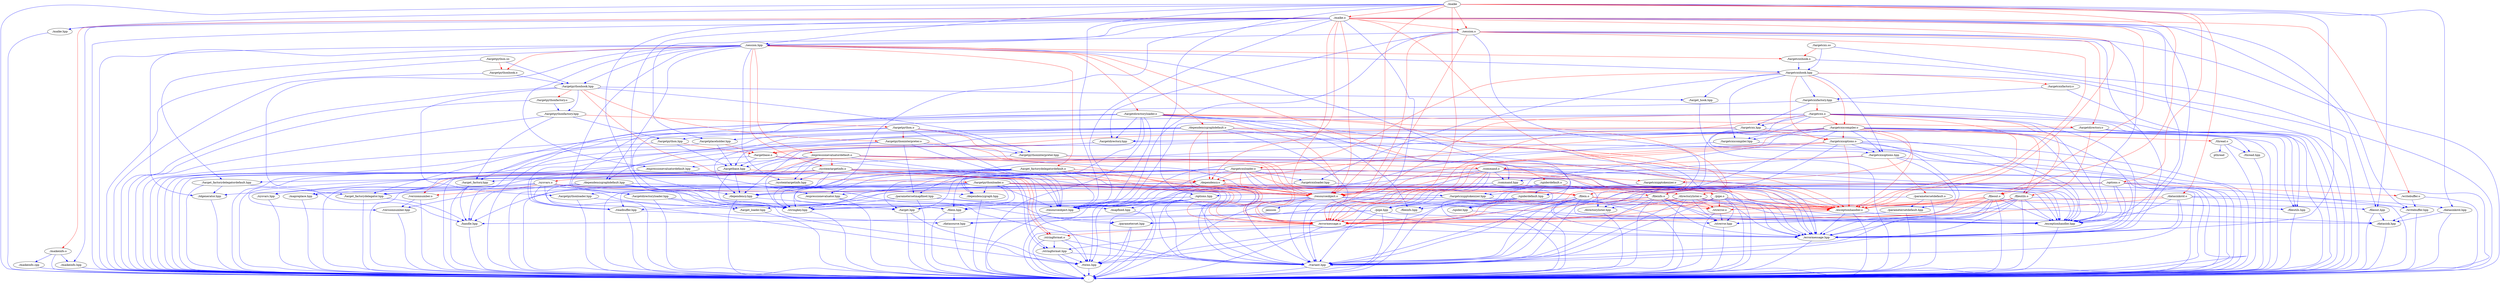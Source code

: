 digraph DependencyGraph
	{
	"./mapreplace.hpp"->"."[color="blue"];
	"./versionnumber.hpp"->"."[color="blue"];
	"./targetcxx.o"->"."[color="blue"];
	"./targetcxx.o"->"./targetcxx.hpp"[color="blue"];
	"./targetcxx.o"->"./resourceobject.hpp"[color="blue"];
	"./targetcxx.o"->"./resourceobject.o"[color="red"];
	"./targetcxx.o"->"./stringkey.hpp"[color="blue"];
	"./targetcxx.o"->"./errormessage.hpp"[color="blue"];
	"./targetcxx.o"->"./errormessage.o"[color="red"];
	"./targetcxx.o"->"./variant.hpp"[color="blue"];
	"./targetcxx.o"->"./exceptionhandler.hpp"[color="blue"];
	"./targetcxx.o"->"./exceptionhandler.o"[color="red"];
	"./targetcxx.o"->"./targetcxxcompiler.hpp"[color="blue"];
	"./targetcxx.o"->"./targetcxxcompiler.o"[color="red"];
	"./targetcxx.o"->"./fileutils.hpp"[color="blue"];
	"./targetcxx.o"->"./fileutils.o"[color="red"];
	"./systemtargetinfo.o"->"."[color="blue"];
	"./systemtargetinfo.o"->"./systemtargetinfo.hpp"[color="blue"];
	"./systemtargetinfo.o"->"./resourceobject.hpp"[color="blue"];
	"./systemtargetinfo.o"->"./resourceobject.o"[color="red"];
	"./systemtargetinfo.o"->"./sysvars.hpp"[color="blue"];
	"./systemtargetinfo.o"->"./sysvars.o"[color="red"];
	"./systemtargetinfo.o"->"./stringkey.hpp"[color="blue"];
	"./systemtargetinfo.o"->"./variant.hpp"[color="blue"];
	"./systemtargetinfo.o"->"./stringformat.hpp"[color="blue"];
	"./systemtargetinfo.o"->"./stringformat.o"[color="red"];
	"./systemtargetinfo.o"->"./mapreplace.hpp"[color="blue"];
	"./systemtargetinfo.o"->"./stringformat.hpp"[color="blue"];
	"./systemtargetinfo.o"->"./stringformat.o"[color="red"];
	"./datasinkstd.hpp"->"."[color="blue"];
	"./datasinkstd.hpp"->"./datasink.hpp"[color="blue"];
	"./mapfixed.hpp"->"."[color="blue"];
	"./targetpythoninterpreter.o"->"."[color="blue"];
	"./targetpythoninterpreter.o"->"./targetpythoninterpreter.hpp"[color="blue"];
	"./targetpythoninterpreter.o"->"./resourceobject.hpp"[color="blue"];
	"./targetpythoninterpreter.o"->"./resourceobject.o"[color="red"];
	"./targetpythoninterpreter.o"->"./parametersetmapfixed.hpp"[color="blue"];
	"./targetpythoninterpreter.o"->"./readbuffer.hpp"[color="blue"];
	"./pipe.hpp"->"."[color="blue"];
	"./pipe.hpp"->"./datasource.hpp"[color="blue"];
	"./pipe.hpp"->"./datasink.hpp"[color="blue"];
	"./pipe.hpp"->"./twins.hpp"[color="blue"];
	"./pipe.hpp"->"./handle.hpp"[color="blue"];
	"./systemtargetinfo.hpp"->"."[color="blue"];
	"./systemtargetinfo.hpp"->"./parameterset.hpp"[color="blue"];
	"./exceptionhandler.hpp"->"."[color="blue"];
	"./readbuffer.hpp"->"."[color="blue"];
	"./readbuffer.hpp"->"./datasource.hpp"[color="blue"];
	"./thread.hpp"->"."[color="blue"];
	"./targetcxxfactory.o"->"."[color="blue"];
	"./targetcxxfactory.o"->"./targetcxxfactory.hpp"[color="blue"];
	"./options.hpp"->"."[color="blue"];
	"./options.hpp"->"./twins.hpp"[color="blue"];
	"./options.hpp"->"./mapfixed.hpp"[color="blue"];
	"./options.hpp"->"./stringkey.hpp"[color="blue"];
	"./fileutils.o"->"."[color="blue"];
	"./fileutils.o"->"./fileutils.hpp"[color="blue"];
	"./fileutils.o"->"./errormessage.hpp"[color="blue"];
	"./fileutils.o"->"./errormessage.o"[color="red"];
	"./fileutils.o"->"./variant.hpp"[color="blue"];
	"./fileutils.o"->"./exceptionhandler.hpp"[color="blue"];
	"./fileutils.o"->"./exceptionhandler.o"[color="red"];
	"./fileutils.o"->"./strerror.hpp"[color="blue"];
	"./fileutils.o"->"./strerror.o"[color="red"];
	"./target_hook.hpp"->"."[color="blue"];
	"./stringformat.o"->"."[color="blue"];
	"./stringformat.o"->"./stringformat.hpp"[color="blue"];
	"./stringformat.o"->"./variant.hpp"[color="blue"];
	"./stringformat.o"->"./twins.hpp"[color="blue"];
	"./writebuffer.hpp"->"."[color="blue"];
	"./writebuffer.hpp"->"./datasink.hpp"[color="blue"];
	"./versionnumber.o"->"."[color="blue"];
	"./versionnumber.o"->"./versionnumber.hpp"[color="blue"];
	"./targetcxxoptions.hpp"->"."[color="blue"];
	"./targetcxxoptions.hpp"->"./command.hpp"[color="blue"];
	"./targetcxxoptions.hpp"->"./command.o"[color="red"];
	"./targetcxxoptions.hpp"->"./parametersetdefault.hpp"[color="blue"];
	"./targetcxxoptions.hpp"->"./parametersetdefault.o"[color="red"];
	"./parametersetmapfixed.hpp"->"."[color="blue"];
	"./parametersetmapfixed.hpp"->"./parameterset.hpp"[color="blue"];
	"./parametersetmapfixed.hpp"->"./stringkey.hpp"[color="blue"];
	"./parametersetmapfixed.hpp"->"./mapfixed.hpp"[color="blue"];
	"./parametersetdefault.o"->"."[color="blue"];
	"./parametersetdefault.o"->"./parametersetdefault.hpp"[color="blue"];
	"./parametersetdefault.o"->"./stringkey.hpp"[color="blue"];
	"./command.hpp"->"."[color="blue"];
	"./command.hpp"->"./pipe.hpp"[color="blue"];
	"./command.hpp"->"./pipe.o"[color="red"];
	"./command.hpp"->"./twins.hpp"[color="blue"];
	"./directorylister.o"->"."[color="blue"];
	"./directorylister.o"->"./directorylister.hpp"[color="blue"];
	"./directorylister.o"->"./errormessage.hpp"[color="blue"];
	"./directorylister.o"->"./errormessage.o"[color="red"];
	"./directorylister.o"->"./variant.hpp"[color="blue"];
	"./directorylister.o"->"./exceptionhandler.hpp"[color="blue"];
	"./directorylister.o"->"./exceptionhandler.o"[color="red"];
	"./directorylister.o"->"./strerror.hpp"[color="blue"];
	"./directorylister.o"->"./strerror.o"[color="red"];
	"./targetpythonhook.o"->"."[color="blue"];
	"./targetpythonhook.o"->"./targetpythonhook.hpp"[color="blue"];
	"./target_factorydelegatordefault.o"->"."[color="blue"];
	"./target_factorydelegatordefault.o"->"./target_factorydelegatordefault.hpp"[color="blue"];
	"./target_factorydelegatordefault.o"->"./resourceobject.hpp"[color="blue"];
	"./target_factorydelegatordefault.o"->"./resourceobject.o"[color="red"];
	"./target_factorydelegatordefault.o"->"./exceptionhandler.hpp"[color="blue"];
	"./target_factorydelegatordefault.o"->"./exceptionhandler.o"[color="red"];
	"./target_factorydelegatordefault.o"->"./errormessage.hpp"[color="blue"];
	"./target_factorydelegatordefault.o"->"./errormessage.o"[color="red"];
	"./target_factorydelegatordefault.o"->"./variant.hpp"[color="blue"];
	"./target_factorydelegatordefault.o"->"./stringkey.hpp"[color="blue"];
	"./target_factorydelegatordefault.o"->"./target_factory.hpp"[color="blue"];
	"./target_factorydelegatordefault.o"->"./target.hpp"[color="blue"];
	"./target_factorydelegatordefault.o"->"./expressionevaluator.hpp"[color="blue"];
	"./target_factorydelegatordefault.o"->"./dependency.hpp"[color="blue"];
	"./target_factorydelegatordefault.o"->"./dependency.o"[color="red"];
	"./dependencygraph.hpp"->"."[color="blue"];
	"./fileout.o"->"."[color="blue"];
	"./fileout.o"->"./fileout.hpp"[color="blue"];
	"./fileout.o"->"./errormessage.hpp"[color="blue"];
	"./fileout.o"->"./errormessage.o"[color="red"];
	"./fileout.o"->"./exceptionhandler.hpp"[color="blue"];
	"./fileout.o"->"./exceptionhandler.o"[color="red"];
	"./fileout.o"->"./variant.hpp"[color="blue"];
	"./fileout.o"->"./strerror.hpp"[color="blue"];
	"./fileout.o"->"./strerror.o"[color="red"];
	"./target_loader.hpp"->"."[color="blue"];
	"./writebuffer.o"->"."[color="blue"];
	"./writebuffer.o"->"./writebuffer.hpp"[color="blue"];
	"./targetpythonfactory.hpp"->"."[color="blue"];
	"./targetpythonfactory.hpp"->"./target_factory.hpp"[color="blue"];
	"./targetpythonfactory.hpp"->"./targetpython.hpp"[color="blue"];
	"./targetpythonfactory.hpp"->"./targetpython.o"[color="red"];
	"./spiderdefault.hpp"->"."[color="blue"];
	"./spiderdefault.hpp"->"./spider.hpp"[color="blue"];
	"./spiderdefault.hpp"->"./stringkey.hpp"[color="blue"];
	"./spiderdefault.hpp"->"./twins.hpp"[color="blue"];
	"./session.hpp"->"."[color="blue"];
	"./session.hpp"->"./systemtargetinfo.hpp"[color="blue"];
	"./session.hpp"->"./systemtargetinfo.o"[color="red"];
	"./session.hpp"->"./targetdirectoryloader.hpp"[color="blue"];
	"./session.hpp"->"./targetdirectoryloader.o"[color="red"];
	"./session.hpp"->"./handle.hpp"[color="blue"];
	"./session.hpp"->"./expressionevaluatordefault.hpp"[color="blue"];
	"./session.hpp"->"./expressionevaluatordefault.o"[color="red"];
	"./session.hpp"->"./idgenerator.hpp"[color="blue"];
	"./session.hpp"->"./spiderdefault.hpp"[color="blue"];
	"./session.hpp"->"./spiderdefault.o"[color="red"];
	"./session.hpp"->"./dependencygraphdefault.hpp"[color="blue"];
	"./session.hpp"->"./dependencygraphdefault.o"[color="red"];
	"./session.hpp"->"./targetcxxhook.hpp"[color="blue"];
	"./session.hpp"->"./targetcxxhook.o"[color="red"];
	"./session.hpp"->"./targetpythonhook.hpp"[color="blue"];
	"./session.hpp"->"./targetpythonhook.o"[color="red"];
	"./session.hpp"->"./target_factorydelegatordefault.hpp"[color="blue"];
	"./session.hpp"->"./target_factorydelegatordefault.o"[color="red"];
	"./resourceobject.o"->"jansson"[color="blue"];
	"./resourceobject.o"->"."[color="blue"];
	"./resourceobject.o"->"./resourceobject.hpp"[color="blue"];
	"./resourceobject.o"->"./errormessage.hpp"[color="blue"];
	"./resourceobject.o"->"./errormessage.o"[color="red"];
	"./resourceobject.o"->"./datasource.hpp"[color="blue"];
	"./resourceobject.o"->"./variant.hpp"[color="blue"];
	"./resourceobject.o"->"./exceptionhandler.hpp"[color="blue"];
	"./resourceobject.o"->"./exceptionhandler.o"[color="red"];
	"./resourceobject.o"->"./datasink.hpp"[color="blue"];
	"./target_factory.hpp"->"."[color="blue"];
	"./target_factory.hpp"->"./handle.hpp"[color="blue"];
	"./thread.o"->"pthread"[color="blue"];
	"./thread.o"->"."[color="blue"];
	"./thread.o"->"./thread.hpp"[color="blue"];
	"./targetcxxpptokenizer.o"->"."[color="blue"];
	"./targetcxxpptokenizer.o"->"./targetcxxpptokenizer.hpp"[color="blue"];
	"./targetpythonfactory.o"->"."[color="blue"];
	"./targetpythonfactory.o"->"./targetpythonfactory.hpp"[color="blue"];
	"./pipe.o"->"."[color="blue"];
	"./pipe.o"->"./pipe.hpp"[color="blue"];
	"./pipe.o"->"./errormessage.hpp"[color="blue"];
	"./pipe.o"->"./errormessage.o"[color="red"];
	"./pipe.o"->"./variant.hpp"[color="blue"];
	"./pipe.o"->"./exceptionhandler.hpp"[color="blue"];
	"./pipe.o"->"./exceptionhandler.o"[color="red"];
	"./pipe.o"->"./strerror.hpp"[color="blue"];
	"./pipe.o"->"./strerror.o"[color="red"];
	"./expressionevaluator.hpp"->"."[color="blue"];
	"./expressionevaluator.hpp"->"./variant.hpp"[color="blue"];
	"./sysvars.hpp"->"."[color="blue"];
	"./dependencygraphdefault.hpp"->"."[color="blue"];
	"./dependencygraphdefault.hpp"->"./dependencygraph.hpp"[color="blue"];
	"./dependencygraphdefault.hpp"->"./stringkey.hpp"[color="blue"];
	"./dependencygraphdefault.hpp"->"./handle.hpp"[color="blue"];
	"./dependencygraphdefault.hpp"->"./twins.hpp"[color="blue"];
	"./dependencygraphdefault.hpp"->"./idgenerator.hpp"[color="blue"];
	"./maike.hpp"->"."[color="blue"];
	"./idgenerator.hpp"->"."[color="blue"];
	"./stringkey.hpp"->"."[color="blue"];
	"./targetdirectoryloader.hpp"->"."[color="blue"];
	"./targetdirectoryloader.hpp"->"./target_loader.hpp"[color="blue"];
	"./targetdirectoryloader.hpp"->"./stringkey.hpp"[color="blue"];
	"./targetpython.so"->"."[color="blue"];
	"./targetpython.so"->"./targetpythonhook.hpp"[color="blue"];
	"./targetpython.so"->"./targetpythonhook.o"[color="red"];
	"./parametersetdefault.hpp"->"."[color="blue"];
	"./parametersetdefault.hpp"->"./parameterset.hpp"[color="blue"];
	"./targetcxxhook.hpp"->"."[color="blue"];
	"./targetcxxhook.hpp"->"./target_hook.hpp"[color="blue"];
	"./targetcxxhook.hpp"->"./targetcxxcompiler.hpp"[color="blue"];
	"./targetcxxhook.hpp"->"./targetcxxcompiler.o"[color="red"];
	"./targetcxxhook.hpp"->"./targetcxxoptions.hpp"[color="blue"];
	"./targetcxxhook.hpp"->"./targetcxxoptions.o"[color="red"];
	"./targetcxxhook.hpp"->"./targetcxxloader.hpp"[color="blue"];
	"./targetcxxhook.hpp"->"./targetcxxloader.o"[color="red"];
	"./targetcxxhook.hpp"->"./targetcxxfactory.hpp"[color="blue"];
	"./targetcxxhook.hpp"->"./targetcxxfactory.o"[color="red"];
	"./target.hpp"->"."[color="blue"];
	"./target.hpp"->"./twins.hpp"[color="blue"];
	"./targetdirectory.o"->"."[color="blue"];
	"./targetdirectory.o"->"./targetdirectory.hpp"[color="blue"];
	"./targetdirectory.o"->"./fileutils.hpp"[color="blue"];
	"./targetdirectory.o"->"./fileutils.o"[color="red"];
	"./targetpythonloader.o"->"."[color="blue"];
	"./targetpythonloader.o"->"./targetpythonloader.hpp"[color="blue"];
	"./targetpythonloader.o"->"./readbuffer.hpp"[color="blue"];
	"./targetpythonloader.o"->"./filein.hpp"[color="blue"];
	"./targetpythonloader.o"->"./filein.o"[color="red"];
	"./targetpythonloader.o"->"./resourceobject.hpp"[color="blue"];
	"./targetpythonloader.o"->"./resourceobject.o"[color="red"];
	"./targetpythonloader.o"->"./exceptionhandler.hpp"[color="blue"];
	"./targetpythonloader.o"->"./exceptionhandler.o"[color="red"];
	"./targetpythonloader.o"->"./errormessage.hpp"[color="blue"];
	"./targetpythonloader.o"->"./errormessage.o"[color="red"];
	"./targetpythonloader.o"->"./variant.hpp"[color="blue"];
	"./targetpythonloader.o"->"./expressionevaluator.hpp"[color="blue"];
	"./targetpythonloader.o"->"./target_factorydelegator.hpp"[color="blue"];
	"./targetpythonloader.o"->"./dependencygraph.hpp"[color="blue"];
	"./targetpythonloader.o"->"./target.hpp"[color="blue"];
	"./targetcxxcompiler.o"->"."[color="blue"];
	"./targetcxxcompiler.o"->"./targetcxxcompiler.hpp"[color="blue"];
	"./targetcxxcompiler.o"->"./targetcxxoptions.hpp"[color="blue"];
	"./targetcxxcompiler.o"->"./targetcxxoptions.o"[color="red"];
	"./targetcxxcompiler.o"->"./dependency.hpp"[color="blue"];
	"./targetcxxcompiler.o"->"./dependency.o"[color="red"];
	"./targetcxxcompiler.o"->"./fileutils.hpp"[color="blue"];
	"./targetcxxcompiler.o"->"./fileutils.o"[color="red"];
	"./targetcxxcompiler.o"->"./readbuffer.hpp"[color="blue"];
	"./targetcxxcompiler.o"->"./thread.hpp"[color="blue"];
	"./targetcxxcompiler.o"->"./thread.o"[color="red"];
	"./targetcxxcompiler.o"->"./targetcxxpptokenizer.hpp"[color="blue"];
	"./targetcxxcompiler.o"->"./targetcxxpptokenizer.o"[color="red"];
	"./targetcxxcompiler.o"->"./errormessage.hpp"[color="blue"];
	"./targetcxxcompiler.o"->"./errormessage.o"[color="red"];
	"./targetcxxcompiler.o"->"./variant.hpp"[color="blue"];
	"./targetcxxcompiler.o"->"./exceptionhandler.hpp"[color="blue"];
	"./targetcxxcompiler.o"->"./exceptionhandler.o"[color="red"];
	"./targetcxxcompiler.o"->"./parametersetmapfixed.hpp"[color="blue"];
	"./targetpythonloader.hpp"->"."[color="blue"];
	"./targetpythonloader.hpp"->"./target_loader.hpp"[color="blue"];
	"./parameterset.hpp"->"."[color="blue"];
	"./parameterset.hpp"->"./twins.hpp"[color="blue"];
	"./targetbase.o"->"."[color="blue"];
	"./targetbase.o"->"./targetbase.hpp"[color="blue"];
	"./targetbase.o"->"./resourceobject.hpp"[color="blue"];
	"./targetbase.o"->"./resourceobject.o"[color="red"];
	"./targetcxxoptions.o"->"."[color="blue"];
	"./targetcxxoptions.o"->"./targetcxxoptions.hpp"[color="blue"];
	"./targetcxxoptions.o"->"./resourceobject.hpp"[color="blue"];
	"./targetcxxoptions.o"->"./resourceobject.o"[color="red"];
	"./targetcxxoptions.o"->"./exceptionhandler.hpp"[color="blue"];
	"./targetcxxoptions.o"->"./exceptionhandler.o"[color="red"];
	"./targetcxxoptions.o"->"./errormessage.hpp"[color="blue"];
	"./targetcxxoptions.o"->"./errormessage.o"[color="red"];
	"./targetcxxoptions.o"->"./variant.hpp"[color="blue"];
	"./targetcxxhook.o"->"."[color="blue"];
	"./targetcxxhook.o"->"./targetcxxhook.hpp"[color="blue"];
	"./fileutils.hpp"->"."[color="blue"];
	"./handle.hpp"->"."[color="blue"];
	"./maike"->"."[color="blue"];
	"./maike"->"./errormessage.hpp"[color="blue"];
	"./maike"->"./errormessage.o"[color="red"];
	"./maike"->"./options.hpp"[color="blue"];
	"./maike"->"./options.o"[color="red"];
	"./maike"->"./datasinkstd.hpp"[color="blue"];
	"./maike"->"./datasinkstd.o"[color="red"];
	"./maike"->"./fileout.hpp"[color="blue"];
	"./maike"->"./fileout.o"[color="red"];
	"./maike"->"./resourceobject.hpp"[color="blue"];
	"./maike"->"./resourceobject.o"[color="red"];
	"./maike"->"./session.hpp"[color="blue"];
	"./maike"->"./session.o"[color="red"];
	"./maike"->"./maike.hpp"[color="blue"];
	"./maike"->"./maike.o"[color="red"];
	"./maikeinfo.cpp"->"."[color="blue"];
	"./fileinfo.hpp"->"."[color="blue"];
	"./target_factorydelegatordefault.hpp"->"."[color="blue"];
	"./target_factorydelegatordefault.hpp"->"./target_factorydelegator.hpp"[color="blue"];
	"./target_factorydelegatordefault.hpp"->"./idgenerator.hpp"[color="blue"];
	"./targetcxxpptokenizer.hpp"->"."[color="blue"];
	"./targetcxxpptokenizer.hpp"->"./readbuffer.hpp"[color="blue"];
	"./filein.hpp"->"."[color="blue"];
	"./filein.hpp"->"./datasource.hpp"[color="blue"];
	"./datasink.hpp"->"."[color="blue"];
	"./targetcxxfactory.hpp"->"."[color="blue"];
	"./targetcxxfactory.hpp"->"./target_factory.hpp"[color="blue"];
	"./targetcxxfactory.hpp"->"./targetcxx.hpp"[color="blue"];
	"./targetcxxfactory.hpp"->"./targetcxx.o"[color="red"];
	"./datasource.hpp"->"."[color="blue"];
	"./targetcxx.so"->"."[color="blue"];
	"./targetcxx.so"->"./targetcxxhook.hpp"[color="blue"];
	"./targetcxx.so"->"./targetcxxhook.o"[color="red"];
	"./spider.hpp"->"."[color="blue"];
	"./fileinfo.o"->"."[color="blue"];
	"./fileinfo.o"->"./fileinfo.hpp"[color="blue"];
	"./fileinfo.o"->"./variant.hpp"[color="blue"];
	"./fileinfo.o"->"./errormessage.hpp"[color="blue"];
	"./fileinfo.o"->"./errormessage.o"[color="red"];
	"./fileinfo.o"->"./strerror.hpp"[color="blue"];
	"./fileinfo.o"->"./strerror.o"[color="red"];
	"./fileinfo.o"->"./exceptionhandler.hpp"[color="blue"];
	"./fileinfo.o"->"./exceptionhandler.o"[color="red"];
	"./targetcxx.hpp"->"."[color="blue"];
	"./targetcxx.hpp"->"./targetbase.hpp"[color="blue"];
	"./targetcxx.hpp"->"./targetbase.o"[color="red"];
	"./targetcxx.hpp"->"./targetcxxoptions.hpp"[color="blue"];
	"./targetcxx.hpp"->"./targetcxxoptions.o"[color="red"];
	"./session.o"->"."[color="blue"];
	"./session.o"->"./session.hpp"[color="blue"];
	"./session.o"->"./resourceobject.hpp"[color="blue"];
	"./session.o"->"./resourceobject.o"[color="red"];
	"./session.o"->"./targetdirectory.hpp"[color="blue"];
	"./session.o"->"./targetdirectory.o"[color="red"];
	"./session.o"->"./exceptionhandler.hpp"[color="blue"];
	"./session.o"->"./exceptionhandler.o"[color="red"];
	"./session.o"->"./errormessage.hpp"[color="blue"];
	"./session.o"->"./errormessage.o"[color="red"];
	"./session.o"->"./variant.hpp"[color="blue"];
	"./targetcxxloader.hpp"->"."[color="blue"];
	"./targetcxxloader.hpp"->"./target_loader.hpp"[color="blue"];
	"./stringformat.hpp"->"."[color="blue"];
	"./stringformat.hpp"->"./variant.hpp"[color="blue"];
	"./stringformat.hpp"->"./twins.hpp"[color="blue"];
	"./exceptionhandler.o"->"."[color="blue"];
	"./exceptionhandler.o"->"./exceptionhandler.hpp"[color="blue"];
	"./exceptionhandler.o"->"./errormessage.hpp"[color="blue"];
	"./exceptionhandler.o"->"./errormessage.o"[color="red"];
	"./maike.o"->"."[color="blue"];
	"./maike.o"->"./maike.hpp"[color="blue"];
	"./maike.o"->"./maikeinfo.hpp"[color="blue"];
	"./maike.o"->"./maikeinfo.o"[color="red"];
	"./maike.o"->"./targetplaceholder.hpp"[color="blue"];
	"./maike.o"->"./dependency.hpp"[color="blue"];
	"./maike.o"->"./dependency.o"[color="red"];
	"./maike.o"->"./session.hpp"[color="blue"];
	"./maike.o"->"./session.o"[color="red"];
	"./maike.o"->"./stringkey.hpp"[color="blue"];
	"./maike.o"->"./filein.hpp"[color="blue"];
	"./maike.o"->"./filein.o"[color="red"];
	"./maike.o"->"./fileout.hpp"[color="blue"];
	"./maike.o"->"./fileout.o"[color="red"];
	"./maike.o"->"./writebuffer.hpp"[color="blue"];
	"./maike.o"->"./writebuffer.o"[color="red"];
	"./maike.o"->"./resourceobject.hpp"[color="blue"];
	"./maike.o"->"./resourceobject.o"[color="red"];
	"./maike.o"->"./errormessage.hpp"[color="blue"];
	"./maike.o"->"./errormessage.o"[color="red"];
	"./maike.o"->"./variant.hpp"[color="blue"];
	"./maike.o"->"./exceptionhandler.hpp"[color="blue"];
	"./maike.o"->"./exceptionhandler.o"[color="red"];
	"./targetplaceholder.hpp"->"."[color="blue"];
	"./targetplaceholder.hpp"->"./targetbase.hpp"[color="blue"];
	"./targetplaceholder.hpp"->"./targetbase.o"[color="red"];
	"./expressionevaluatordefault.o"->"."[color="blue"];
	"./expressionevaluatordefault.o"->"./expressionevaluatordefault.hpp"[color="blue"];
	"./expressionevaluatordefault.o"->"./systemtargetinfo.hpp"[color="blue"];
	"./expressionevaluatordefault.o"->"./systemtargetinfo.o"[color="red"];
	"./expressionevaluatordefault.o"->"./stringkey.hpp"[color="blue"];
	"./expressionevaluatordefault.o"->"./variant.hpp"[color="blue"];
	"./expressionevaluatordefault.o"->"./errormessage.hpp"[color="blue"];
	"./expressionevaluatordefault.o"->"./errormessage.o"[color="red"];
	"./expressionevaluatordefault.o"->"./exceptionhandler.hpp"[color="blue"];
	"./expressionevaluatordefault.o"->"./exceptionhandler.o"[color="red"];
	"./expressionevaluatordefault.o"->"./twins.hpp"[color="blue"];
	"./expressionevaluatordefault.o"->"./versionnumber.hpp"[color="blue"];
	"./expressionevaluatordefault.o"->"./versionnumber.o"[color="red"];
	"./directorylister.hpp"->"."[color="blue"];
	"./dependency.o"->"."[color="blue"];
	"./dependency.o"->"./dependency.hpp"[color="blue"];
	"./dependency.o"->"./resourceobject.hpp"[color="blue"];
	"./dependency.o"->"./resourceobject.o"[color="red"];
	"./dependency.o"->"./stringkey.hpp"[color="blue"];
	"./dependency.o"->"./errormessage.hpp"[color="blue"];
	"./dependency.o"->"./errormessage.o"[color="red"];
	"./dependency.o"->"./exceptionhandler.hpp"[color="blue"];
	"./dependency.o"->"./exceptionhandler.o"[color="red"];
	"./dependency.o"->"./variant.hpp"[color="blue"];
	"./datasinkstd.o"->"."[color="blue"];
	"./datasinkstd.o"->"./datasinkstd.hpp"[color="blue"];
	"./datasinkstd.o"->"./exceptionhandler.hpp"[color="blue"];
	"./datasinkstd.o"->"./exceptionhandler.o"[color="red"];
	"./datasinkstd.o"->"./errormessage.hpp"[color="blue"];
	"./datasinkstd.o"->"./errormessage.o"[color="red"];
	"./datasinkstd.o"->"./variant.hpp"[color="blue"];
	"./twins.hpp"->"."[color="blue"];
	"./fileout.hpp"->"."[color="blue"];
	"./fileout.hpp"->"./datasink.hpp"[color="blue"];
	"./targetpythoninterpreter.hpp"->"."[color="blue"];
	"./targetpythoninterpreter.hpp"->"./command.hpp"[color="blue"];
	"./targetpythoninterpreter.hpp"->"./command.o"[color="red"];
	"./variant.hpp"->"."[color="blue"];
	"./sysvars.o"->"."[color="blue"];
	"./sysvars.o"->"./sysvars.hpp"[color="blue"];
	"./sysvars.o"->"./versionnumber.hpp"[color="blue"];
	"./sysvars.o"->"./versionnumber.o"[color="red"];
	"./sysvars.o"->"./stringkey.hpp"[color="blue"];
	"./sysvars.o"->"./variant.hpp"[color="blue"];
	"./sysvars.o"->"./mapreplace.hpp"[color="blue"];
	"./sysvars.o"->"./filein.hpp"[color="blue"];
	"./sysvars.o"->"./filein.o"[color="red"];
	"./sysvars.o"->"./readbuffer.hpp"[color="blue"];
	"./sysvars.o"->"./twins.hpp"[color="blue"];
	"./targetpythonhook.hpp"->"."[color="blue"];
	"./targetpythonhook.hpp"->"./target_hook.hpp"[color="blue"];
	"./targetpythonhook.hpp"->"./targetpythoninterpreter.hpp"[color="blue"];
	"./targetpythonhook.hpp"->"./targetpythoninterpreter.o"[color="red"];
	"./targetpythonhook.hpp"->"./targetpythonloader.hpp"[color="blue"];
	"./targetpythonhook.hpp"->"./targetpythonloader.o"[color="red"];
	"./targetpythonhook.hpp"->"./targetpythonfactory.hpp"[color="blue"];
	"./targetpythonhook.hpp"->"./targetpythonfactory.o"[color="red"];
	"./targetcxxcompiler.hpp"->"."[color="blue"];
	"./targetcxxcompiler.hpp"->"./twins.hpp"[color="blue"];
	"./maikeinfo.o"->"./maikeinfo.hpp"[color="blue"];
	"./maikeinfo.o"->"."[color="blue"];
	"./maikeinfo.o"->"./maikeinfo.cpp"[color="blue"];
	"./strerror.o"->"."[color="blue"];
	"./strerror.o"->"./strerror.hpp"[color="blue"];
	"./targetbase.hpp"->"."[color="blue"];
	"./targetbase.hpp"->"./target.hpp"[color="blue"];
	"./targetbase.hpp"->"./dependency.hpp"[color="blue"];
	"./targetbase.hpp"->"./dependency.o"[color="red"];
	"./errormessage.hpp"->"."[color="blue"];
	"./filein.o"->"."[color="blue"];
	"./filein.o"->"./filein.hpp"[color="blue"];
	"./filein.o"->"./errormessage.hpp"[color="blue"];
	"./filein.o"->"./errormessage.o"[color="red"];
	"./filein.o"->"./exceptionhandler.hpp"[color="blue"];
	"./filein.o"->"./exceptionhandler.o"[color="red"];
	"./filein.o"->"./variant.hpp"[color="blue"];
	"./filein.o"->"./strerror.hpp"[color="blue"];
	"./filein.o"->"./strerror.o"[color="red"];
	"./expressionevaluatordefault.hpp"->"."[color="blue"];
	"./expressionevaluatordefault.hpp"->"./expressionevaluator.hpp"[color="blue"];
	"./targetpython.hpp"->"."[color="blue"];
	"./targetpython.hpp"->"./targetbase.hpp"[color="blue"];
	"./targetpython.hpp"->"./targetbase.o"[color="red"];
	"./maikeinfo.hpp"->"."[color="blue"];
	"./targetpython.o"->"."[color="blue"];
	"./targetpython.o"->"./targetpython.hpp"[color="blue"];
	"./targetpython.o"->"./resourceobject.hpp"[color="blue"];
	"./targetpython.o"->"./resourceobject.o"[color="red"];
	"./targetpython.o"->"./targetpythoninterpreter.hpp"[color="blue"];
	"./targetpython.o"->"./targetpythoninterpreter.o"[color="red"];
	"./options.o"->"."[color="blue"];
	"./options.o"->"./options.hpp"[color="blue"];
	"./options.o"->"./errormessage.hpp"[color="blue"];
	"./options.o"->"./errormessage.o"[color="red"];
	"./options.o"->"./exceptionhandler.hpp"[color="blue"];
	"./options.o"->"./exceptionhandler.o"[color="red"];
	"./options.o"->"./variant.hpp"[color="blue"];
	"./options.o"->"./writebuffer.hpp"[color="blue"];
	"./options.o"->"./writebuffer.o"[color="red"];
	"./target_factorydelegator.hpp"->"."[color="blue"];
	"./target_factorydelegator.hpp"->"./handle.hpp"[color="blue"];
	"./targetdirectoryloader.o"->"."[color="blue"];
	"./targetdirectoryloader.o"->"./targetdirectoryloader.hpp"[color="blue"];
	"./targetdirectoryloader.o"->"./directorylister.hpp"[color="blue"];
	"./targetdirectoryloader.o"->"./directorylister.o"[color="red"];
	"./targetdirectoryloader.o"->"./fileinfo.hpp"[color="blue"];
	"./targetdirectoryloader.o"->"./fileinfo.o"[color="red"];
	"./targetdirectoryloader.o"->"./spider.hpp"[color="blue"];
	"./targetdirectoryloader.o"->"./targetdirectory.hpp"[color="blue"];
	"./targetdirectoryloader.o"->"./targetdirectory.o"[color="red"];
	"./targetdirectoryloader.o"->"./dependencygraph.hpp"[color="blue"];
	"./targetdirectoryloader.o"->"./resourceobject.hpp"[color="blue"];
	"./targetdirectoryloader.o"->"./resourceobject.o"[color="red"];
	"./targetdirectoryloader.o"->"./handle.hpp"[color="blue"];
	"./targetdirectoryloader.o"->"./target_factorydelegator.hpp"[color="blue"];
	"./errormessage.o"->"."[color="blue"];
	"./errormessage.o"->"./errormessage.hpp"[color="blue"];
	"./errormessage.o"->"./stringformat.hpp"[color="blue"];
	"./errormessage.o"->"./stringformat.o"[color="red"];
	"./command.o"->"."[color="blue"];
	"./command.o"->"./command.hpp"[color="blue"];
	"./command.o"->"./variant.hpp"[color="blue"];
	"./command.o"->"./stringkey.hpp"[color="blue"];
	"./command.o"->"./exceptionhandler.hpp"[color="blue"];
	"./command.o"->"./exceptionhandler.o"[color="red"];
	"./command.o"->"./errormessage.hpp"[color="blue"];
	"./command.o"->"./errormessage.o"[color="red"];
	"./command.o"->"./resourceobject.hpp"[color="blue"];
	"./command.o"->"./resourceobject.o"[color="red"];
	"./command.o"->"./pipe.hpp"[color="blue"];
	"./command.o"->"./pipe.o"[color="red"];
	"./command.o"->"./parameterset.hpp"[color="blue"];
	"./spiderdefault.o"->"."[color="blue"];
	"./spiderdefault.o"->"./spiderdefault.hpp"[color="blue"];
	"./spiderdefault.o"->"./directorylister.hpp"[color="blue"];
	"./spiderdefault.o"->"./directorylister.o"[color="red"];
	"./spiderdefault.o"->"./fileinfo.hpp"[color="blue"];
	"./spiderdefault.o"->"./fileinfo.o"[color="red"];
	"./spiderdefault.o"->"./target_loader.hpp"[color="blue"];
	"./targetdirectory.hpp"->"."[color="blue"];
	"./targetdirectory.hpp"->"./targetbase.hpp"[color="blue"];
	"./targetdirectory.hpp"->"./targetbase.o"[color="red"];
	"./strerror.hpp"->"."[color="blue"];
	"./dependencygraphdefault.o"->"."[color="blue"];
	"./dependencygraphdefault.o"->"./dependencygraphdefault.hpp"[color="blue"];
	"./dependencygraphdefault.o"->"./dependency.hpp"[color="blue"];
	"./dependencygraphdefault.o"->"./dependency.o"[color="red"];
	"./dependencygraphdefault.o"->"./errormessage.hpp"[color="blue"];
	"./dependencygraphdefault.o"->"./errormessage.o"[color="red"];
	"./dependencygraphdefault.o"->"./variant.hpp"[color="blue"];
	"./dependencygraphdefault.o"->"./exceptionhandler.hpp"[color="blue"];
	"./dependencygraphdefault.o"->"./exceptionhandler.o"[color="red"];
	"./dependencygraphdefault.o"->"./targetplaceholder.hpp"[color="blue"];
	"./dependency.hpp"->"."[color="blue"];
	"./dependency.hpp"->"./target.hpp"[color="blue"];
	"./resourceobject.hpp"->"."[color="blue"];
	"./targetcxxloader.o"->"."[color="blue"];
	"./targetcxxloader.o"->"./targetcxxloader.hpp"[color="blue"];
	"./targetcxxloader.o"->"./filein.hpp"[color="blue"];
	"./targetcxxloader.o"->"./filein.o"[color="red"];
	"./targetcxxloader.o"->"./targetcxxpptokenizer.hpp"[color="blue"];
	"./targetcxxloader.o"->"./targetcxxpptokenizer.o"[color="red"];
	"./targetcxxloader.o"->"./spider.hpp"[color="blue"];
	"./targetcxxloader.o"->"./resourceobject.hpp"[color="blue"];
	"./targetcxxloader.o"->"./resourceobject.o"[color="red"];
	"./targetcxxloader.o"->"./handle.hpp"[color="blue"];
	"./targetcxxloader.o"->"./target_factorydelegator.hpp"[color="blue"];
	"./targetcxxloader.o"->"./target.hpp"[color="blue"];
	"./targetcxxloader.o"->"./dependency.hpp"[color="blue"];
	"./targetcxxloader.o"->"./dependency.o"[color="red"];
	"./targetcxxloader.o"->"./dependencygraph.hpp"[color="blue"];
	}
